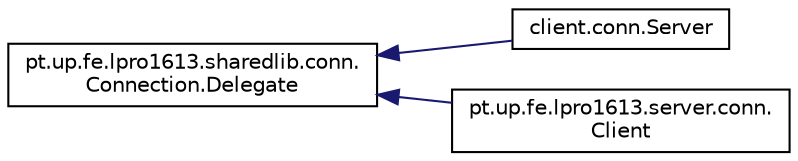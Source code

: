 digraph "Graphical Class Hierarchy"
{
  edge [fontname="Helvetica",fontsize="10",labelfontname="Helvetica",labelfontsize="10"];
  node [fontname="Helvetica",fontsize="10",shape=record];
  rankdir="LR";
  Node0 [label="pt.up.fe.lpro1613.sharedlib.conn.\lConnection.Delegate",height=0.2,width=0.4,color="black", fillcolor="white", style="filled",URL="$interfacept_1_1up_1_1fe_1_1lpro1613_1_1sharedlib_1_1conn_1_1_connection_1_1_delegate.html"];
  Node0 -> Node1 [dir="back",color="midnightblue",fontsize="10",style="solid",fontname="Helvetica"];
  Node1 [label="client.conn.Server",height=0.2,width=0.4,color="black", fillcolor="white", style="filled",URL="$classclient_1_1conn_1_1_server.html"];
  Node0 -> Node2 [dir="back",color="midnightblue",fontsize="10",style="solid",fontname="Helvetica"];
  Node2 [label="pt.up.fe.lpro1613.server.conn.\lClient",height=0.2,width=0.4,color="black", fillcolor="white", style="filled",URL="$classpt_1_1up_1_1fe_1_1lpro1613_1_1server_1_1conn_1_1_client.html"];
}
